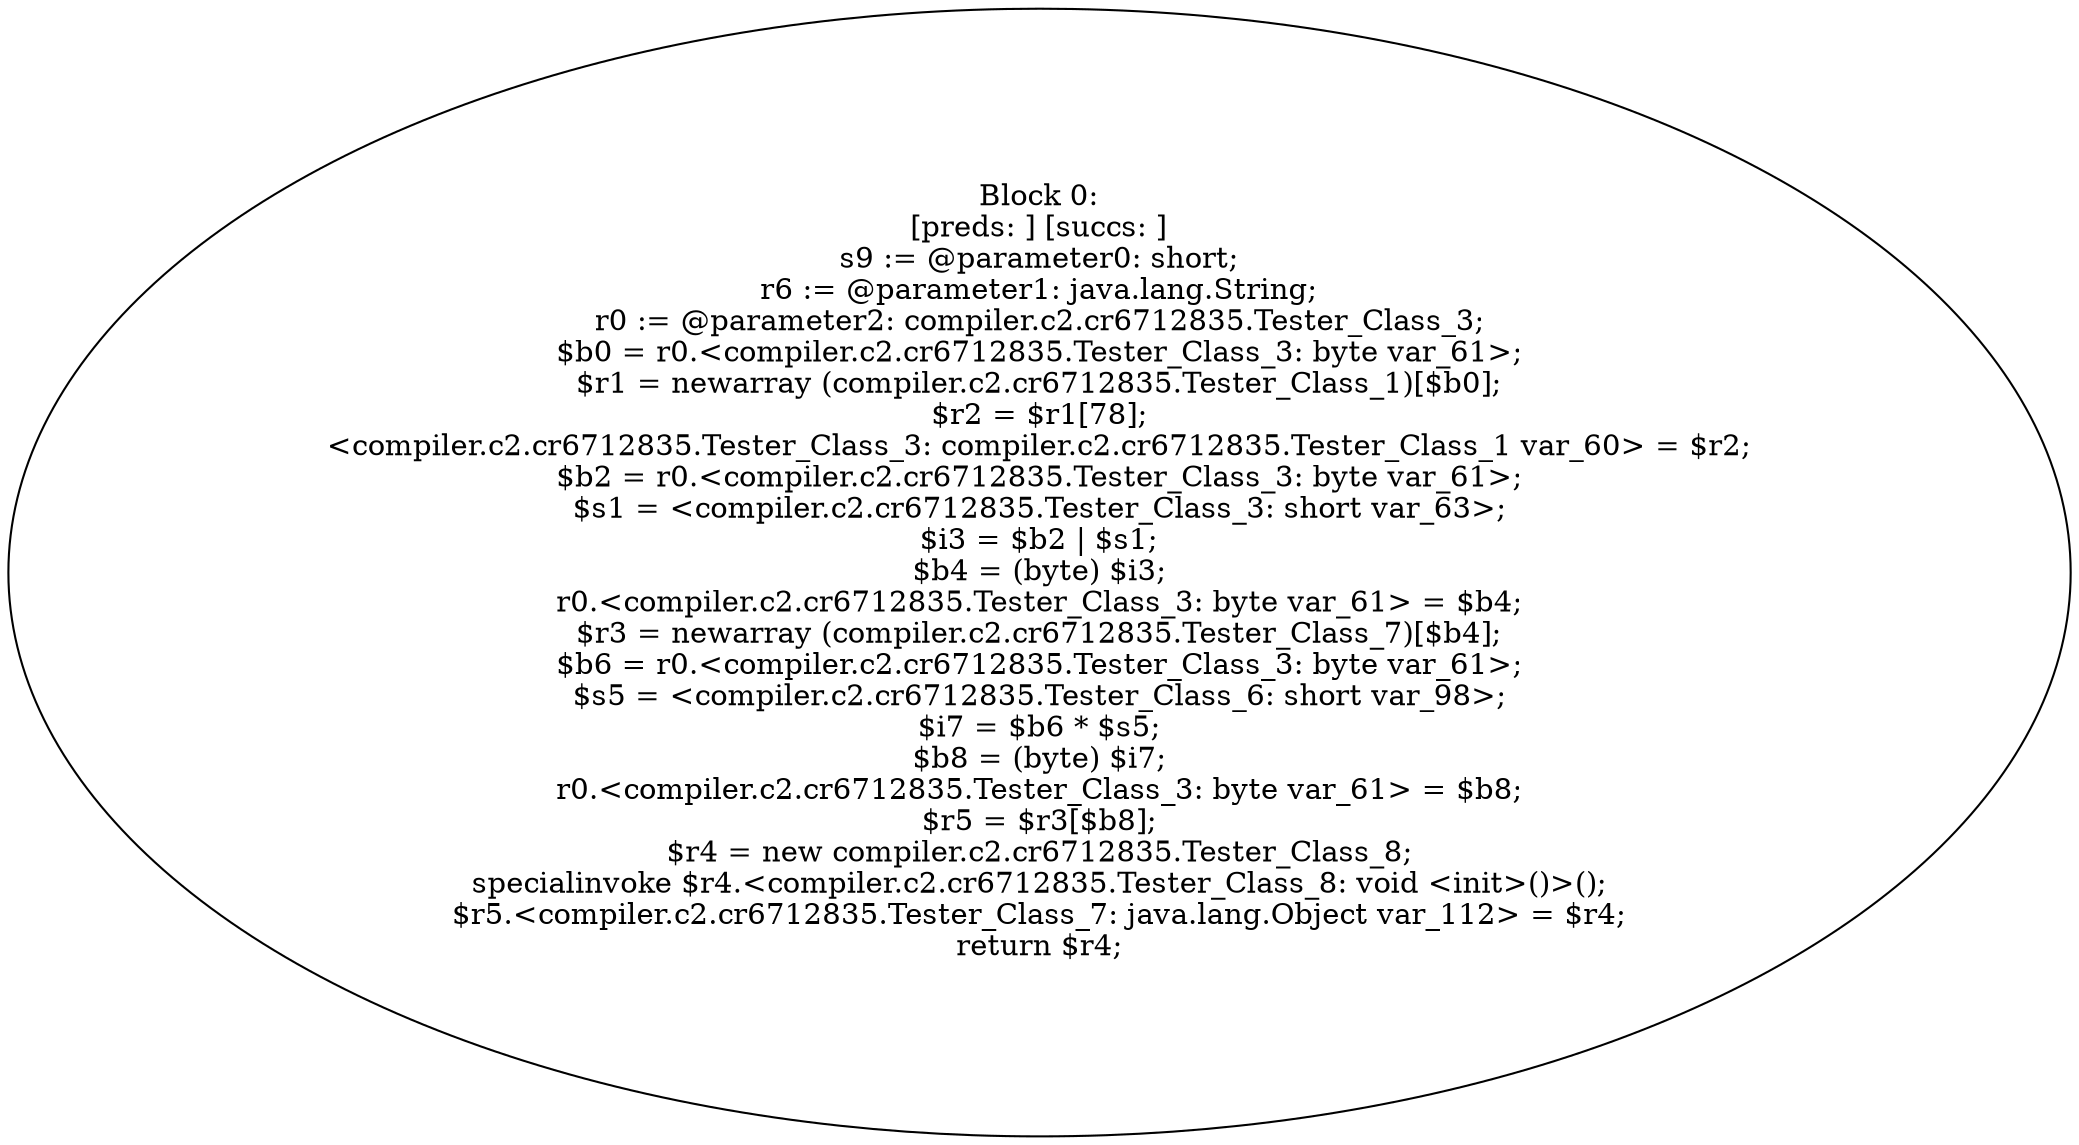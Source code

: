 digraph "unitGraph" {
    "Block 0:
[preds: ] [succs: ]
s9 := @parameter0: short;
r6 := @parameter1: java.lang.String;
r0 := @parameter2: compiler.c2.cr6712835.Tester_Class_3;
$b0 = r0.<compiler.c2.cr6712835.Tester_Class_3: byte var_61>;
$r1 = newarray (compiler.c2.cr6712835.Tester_Class_1)[$b0];
$r2 = $r1[78];
<compiler.c2.cr6712835.Tester_Class_3: compiler.c2.cr6712835.Tester_Class_1 var_60> = $r2;
$b2 = r0.<compiler.c2.cr6712835.Tester_Class_3: byte var_61>;
$s1 = <compiler.c2.cr6712835.Tester_Class_3: short var_63>;
$i3 = $b2 | $s1;
$b4 = (byte) $i3;
r0.<compiler.c2.cr6712835.Tester_Class_3: byte var_61> = $b4;
$r3 = newarray (compiler.c2.cr6712835.Tester_Class_7)[$b4];
$b6 = r0.<compiler.c2.cr6712835.Tester_Class_3: byte var_61>;
$s5 = <compiler.c2.cr6712835.Tester_Class_6: short var_98>;
$i7 = $b6 * $s5;
$b8 = (byte) $i7;
r0.<compiler.c2.cr6712835.Tester_Class_3: byte var_61> = $b8;
$r5 = $r3[$b8];
$r4 = new compiler.c2.cr6712835.Tester_Class_8;
specialinvoke $r4.<compiler.c2.cr6712835.Tester_Class_8: void <init>()>();
$r5.<compiler.c2.cr6712835.Tester_Class_7: java.lang.Object var_112> = $r4;
return $r4;
"
}
